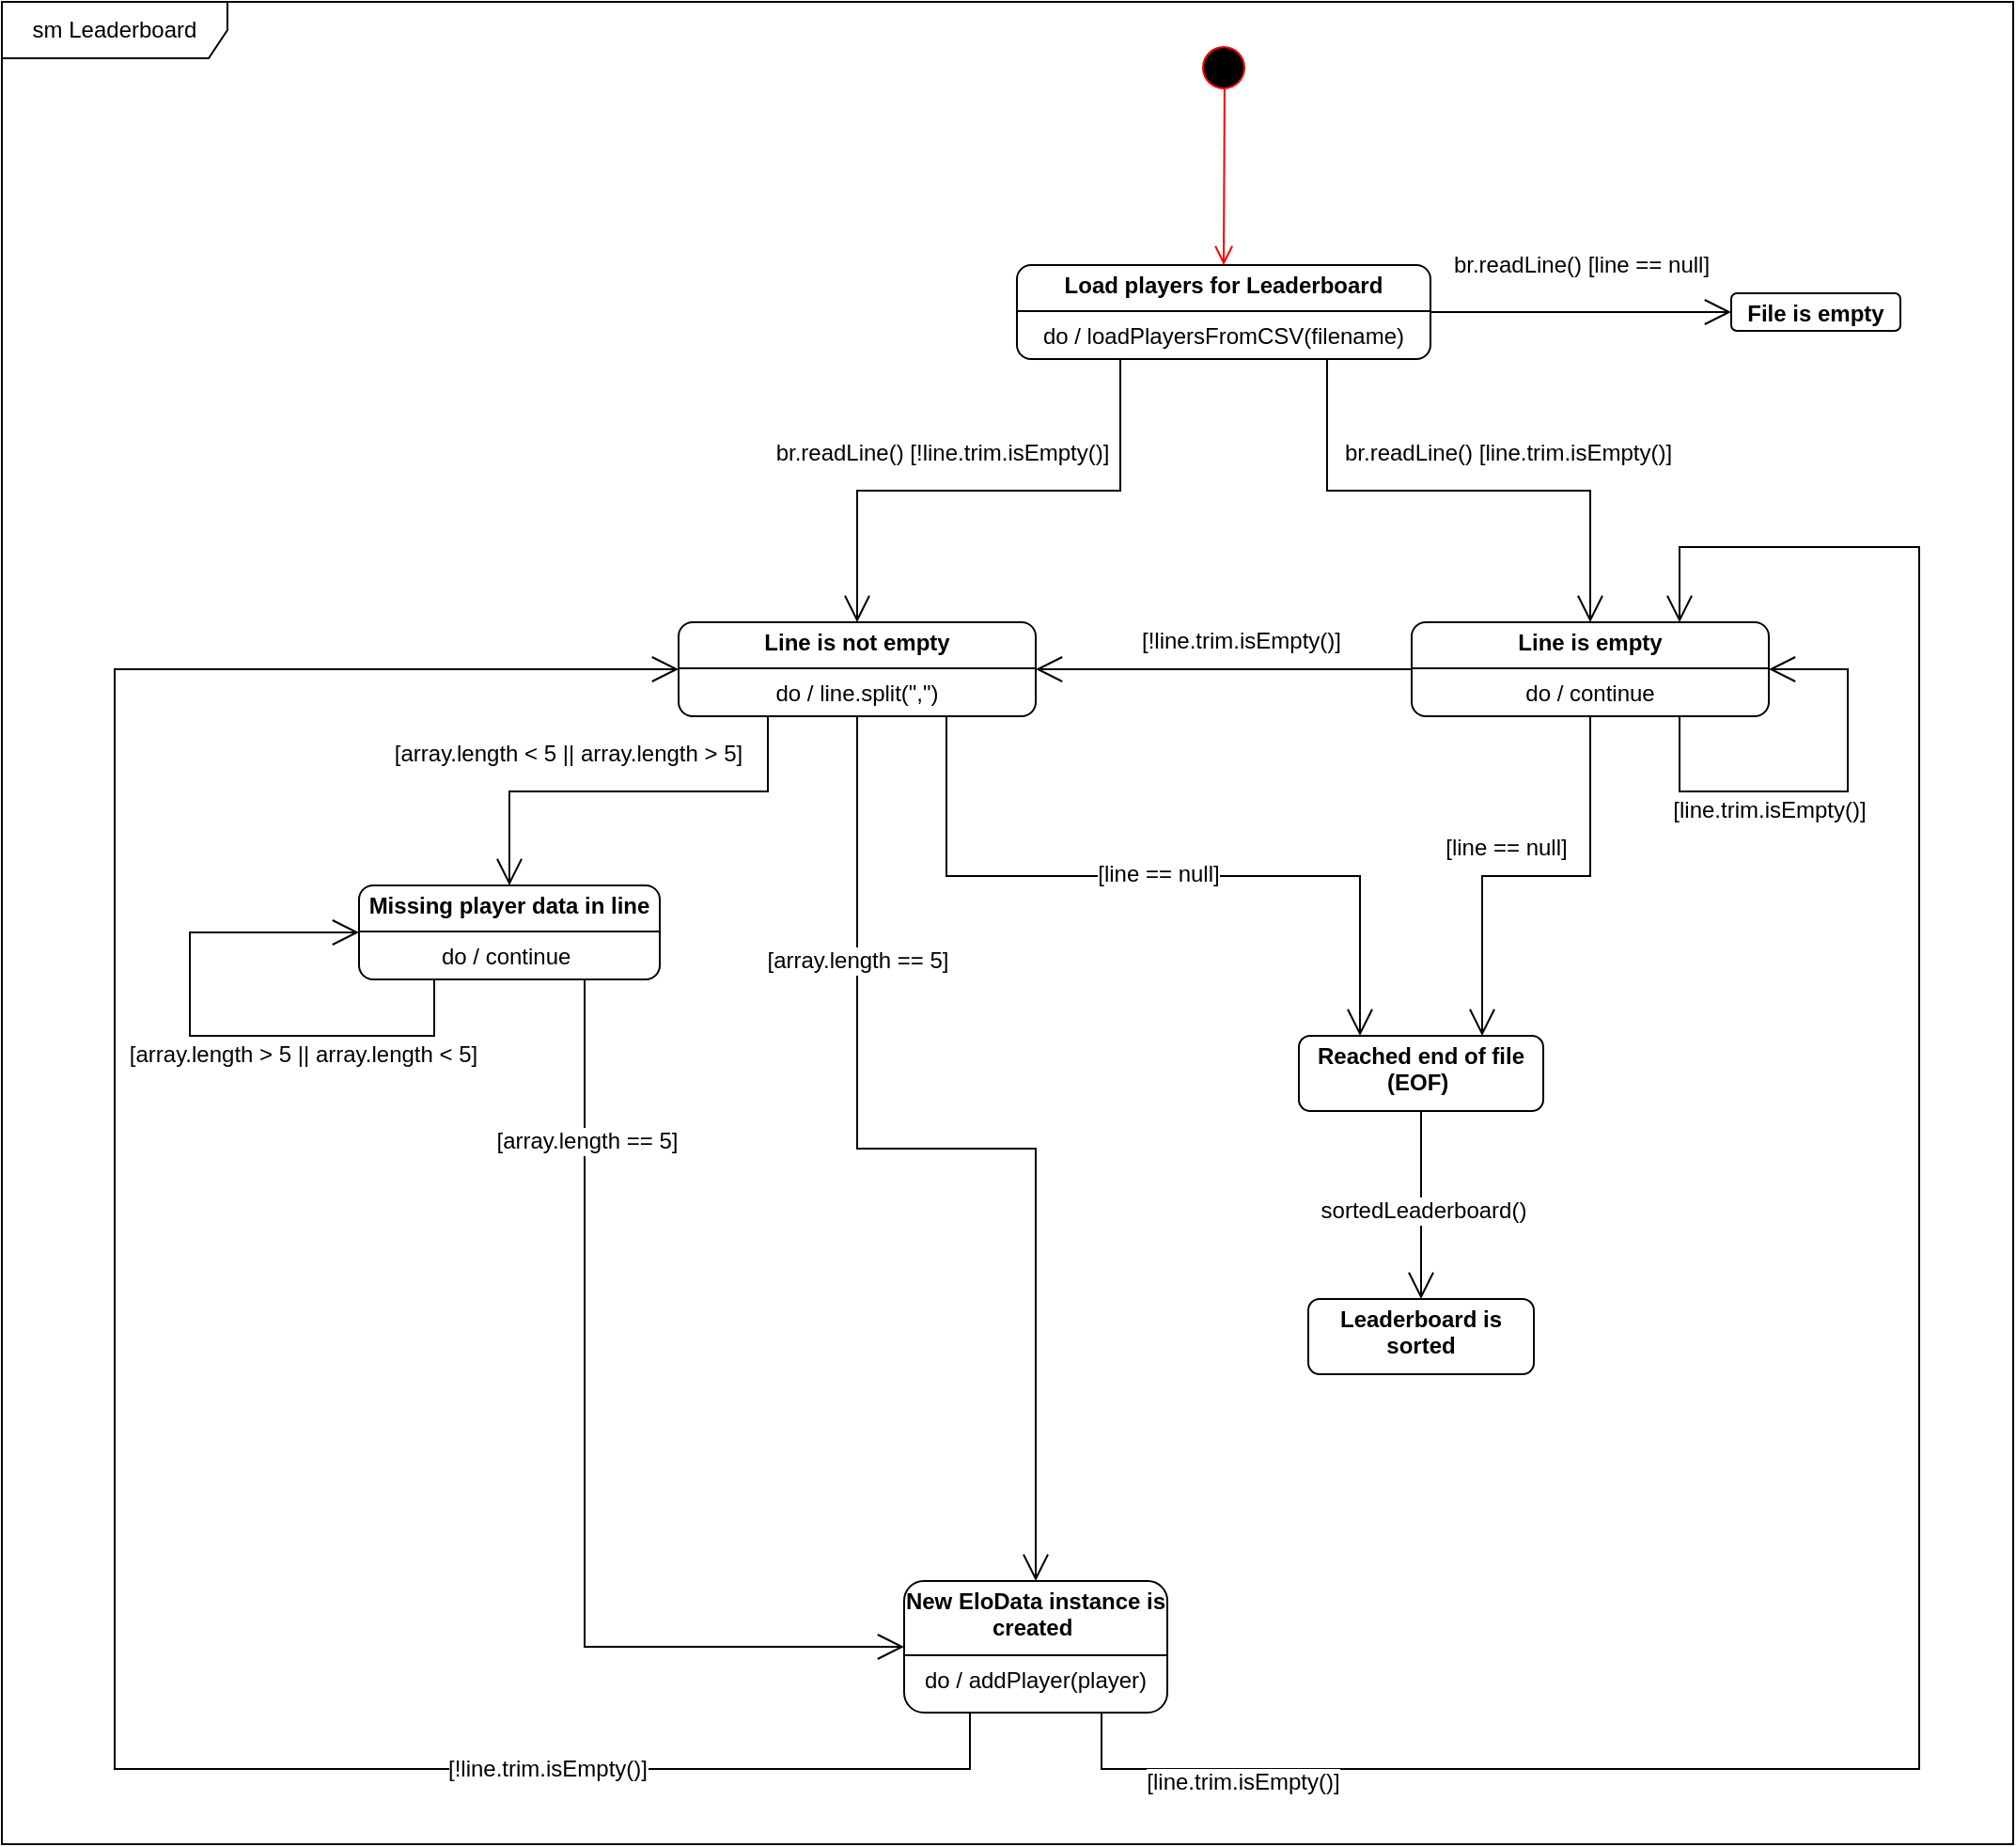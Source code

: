 <mxfile version="24.8.3">
  <diagram name="Page-1" id="8yHnxOyoxsymBT8GdeFe">
    <mxGraphModel dx="2224" dy="2378" grid="1" gridSize="10" guides="1" tooltips="1" connect="1" arrows="1" fold="1" page="0" pageScale="1" pageWidth="850" pageHeight="1100" math="0" shadow="0">
      <root>
        <mxCell id="0" />
        <mxCell id="1" parent="0" />
        <mxCell id="PLgZjWsrnCtM2MHi_RCp-1" value="&lt;p style=&quot;margin:0px;margin-top:4px;text-align:center;&quot;&gt;&lt;b&gt;Load players for Leaderboard&lt;/b&gt;&lt;/p&gt;&lt;hr size=&quot;1&quot; style=&quot;border-style:solid;&quot;&gt;&lt;div style=&quot;height:2px;&quot;&gt;do / loadPlayersFromCSV(filename)&lt;/div&gt;" style="verticalAlign=middle;align=middle;overflow=fill;html=1;whiteSpace=wrap;rounded=1;" vertex="1" parent="1">
          <mxGeometry x="-150" y="-110" width="220" height="50" as="geometry" />
        </mxCell>
        <mxCell id="PLgZjWsrnCtM2MHi_RCp-6" value="" style="ellipse;html=1;shape=startState;fillColor=#000000;strokeColor=#ff0000;" vertex="1" parent="1">
          <mxGeometry x="-55" y="-230" width="30" height="30" as="geometry" />
        </mxCell>
        <mxCell id="PLgZjWsrnCtM2MHi_RCp-7" value="" style="html=1;verticalAlign=bottom;endArrow=open;endSize=8;strokeColor=#ff0000;rounded=0;fontSize=12;entryX=0.5;entryY=0;entryDx=0;entryDy=0;exitX=0.515;exitY=0.866;exitDx=0;exitDy=0;exitPerimeter=0;" edge="1" source="PLgZjWsrnCtM2MHi_RCp-6" parent="1" target="PLgZjWsrnCtM2MHi_RCp-1">
          <mxGeometry relative="1" as="geometry">
            <mxPoint x="85" y="-140" as="targetPoint" />
          </mxGeometry>
        </mxCell>
        <mxCell id="PLgZjWsrnCtM2MHi_RCp-9" value="" style="endArrow=open;endFill=1;endSize=12;html=1;rounded=0;fontSize=12;exitX=0.25;exitY=1;exitDx=0;exitDy=0;entryX=0.5;entryY=0;entryDx=0;entryDy=0;edgeStyle=orthogonalEdgeStyle;" edge="1" parent="1" source="PLgZjWsrnCtM2MHi_RCp-1" target="PLgZjWsrnCtM2MHi_RCp-14">
          <mxGeometry width="160" relative="1" as="geometry">
            <mxPoint x="30" y="80" as="sourcePoint" />
            <mxPoint x="-55.0" y="100" as="targetPoint" />
          </mxGeometry>
        </mxCell>
        <mxCell id="PLgZjWsrnCtM2MHi_RCp-10" value="br.readLine() [!line.trim.isEmpty()]" style="edgeLabel;html=1;align=center;verticalAlign=middle;resizable=0;points=[];fontSize=12;" vertex="1" connectable="0" parent="PLgZjWsrnCtM2MHi_RCp-9">
          <mxGeometry x="-0.291" y="2" relative="1" as="geometry">
            <mxPoint x="-66" y="-22" as="offset" />
          </mxGeometry>
        </mxCell>
        <mxCell id="PLgZjWsrnCtM2MHi_RCp-11" value="" style="endArrow=open;endFill=1;endSize=12;html=1;rounded=0;fontSize=12;exitX=0.25;exitY=1;exitDx=0;exitDy=0;entryX=0.5;entryY=0;entryDx=0;entryDy=0;edgeStyle=orthogonalEdgeStyle;" edge="1" parent="1" source="PLgZjWsrnCtM2MHi_RCp-14" target="PLgZjWsrnCtM2MHi_RCp-18">
          <mxGeometry width="160" relative="1" as="geometry">
            <mxPoint x="-55.0" y="120" as="sourcePoint" />
            <mxPoint x="-5.0" y="330" as="targetPoint" />
            <Array as="points">
              <mxPoint x="-283" y="170" />
              <mxPoint x="-420" y="170" />
            </Array>
          </mxGeometry>
        </mxCell>
        <mxCell id="PLgZjWsrnCtM2MHi_RCp-22" value="[array.length &amp;lt; 5 || array.length &amp;gt; 5]" style="edgeLabel;html=1;align=center;verticalAlign=middle;resizable=0;points=[];fontSize=12;" vertex="1" connectable="0" parent="PLgZjWsrnCtM2MHi_RCp-11">
          <mxGeometry x="0.029" y="-3" relative="1" as="geometry">
            <mxPoint x="-30" y="-17" as="offset" />
          </mxGeometry>
        </mxCell>
        <mxCell id="PLgZjWsrnCtM2MHi_RCp-14" value="&lt;p style=&quot;margin:0px;margin-top:4px;text-align:center;&quot;&gt;&lt;b&gt;Line is not empty&lt;/b&gt;&lt;/p&gt;&lt;hr size=&quot;1&quot; style=&quot;border-style:solid;&quot;&gt;&lt;div style=&quot;height:2px;&quot;&gt;do / line.split(&quot;,&quot;)&lt;/div&gt;" style="verticalAlign=middle;align=middle;overflow=fill;html=1;whiteSpace=wrap;rounded=1;" vertex="1" parent="1">
          <mxGeometry x="-330" y="80" width="190" height="50" as="geometry" />
        </mxCell>
        <mxCell id="PLgZjWsrnCtM2MHi_RCp-18" value="&lt;p style=&quot;margin:0px;margin-top:4px;text-align:center;&quot;&gt;&lt;b&gt;Missing player data in line&lt;/b&gt;&lt;/p&gt;&lt;hr size=&quot;1&quot; style=&quot;border-style:solid;&quot;&gt;&lt;div style=&quot;height:2px;&quot;&gt;do / continue&amp;nbsp;&lt;/div&gt;" style="verticalAlign=middle;align=middle;overflow=fill;html=1;whiteSpace=wrap;rounded=1;" vertex="1" parent="1">
          <mxGeometry x="-500" y="220" width="160" height="50" as="geometry" />
        </mxCell>
        <mxCell id="PLgZjWsrnCtM2MHi_RCp-19" value="&lt;p style=&quot;margin:0px;margin-top:4px;text-align:center;&quot;&gt;&lt;b&gt;Line is empty&lt;/b&gt;&lt;/p&gt;&lt;hr size=&quot;1&quot; style=&quot;border-style:solid;&quot;&gt;&lt;div style=&quot;height:2px;&quot;&gt;do / continue&lt;/div&gt;" style="verticalAlign=middle;align=middle;overflow=fill;html=1;whiteSpace=wrap;rounded=1;" vertex="1" parent="1">
          <mxGeometry x="60" y="80" width="190" height="50" as="geometry" />
        </mxCell>
        <mxCell id="PLgZjWsrnCtM2MHi_RCp-20" value="" style="endArrow=open;endFill=1;endSize=12;html=1;rounded=0;fontSize=12;exitX=0.75;exitY=1;exitDx=0;exitDy=0;entryX=0.5;entryY=0;entryDx=0;entryDy=0;edgeStyle=orthogonalEdgeStyle;" edge="1" parent="1" source="PLgZjWsrnCtM2MHi_RCp-1" target="PLgZjWsrnCtM2MHi_RCp-19">
          <mxGeometry width="160" relative="1" as="geometry">
            <mxPoint x="150" y="30" as="sourcePoint" />
            <mxPoint x="310" y="30" as="targetPoint" />
            <Array as="points">
              <mxPoint x="15" y="10" />
              <mxPoint x="155" y="10" />
            </Array>
          </mxGeometry>
        </mxCell>
        <mxCell id="PLgZjWsrnCtM2MHi_RCp-21" value="br.readLine() [line.trim.isEmpty()]" style="edgeLabel;html=1;align=center;verticalAlign=middle;resizable=0;points=[];fontSize=12;" vertex="1" connectable="0" parent="PLgZjWsrnCtM2MHi_RCp-20">
          <mxGeometry x="-0.05" y="1" relative="1" as="geometry">
            <mxPoint x="33" y="-19" as="offset" />
          </mxGeometry>
        </mxCell>
        <mxCell id="PLgZjWsrnCtM2MHi_RCp-23" value="&lt;p style=&quot;margin:0px;margin-top:4px;text-align:center;&quot;&gt;&lt;b&gt;New EloData instance is created&amp;nbsp;&lt;/b&gt;&lt;/p&gt;&lt;hr size=&quot;1&quot; style=&quot;border-style:solid;&quot;&gt;&lt;div style=&quot;height:2px;&quot;&gt;do / addPlayer(player)&lt;/div&gt;" style="verticalAlign=middle;align=middle;overflow=fill;html=1;whiteSpace=wrap;rounded=1;" vertex="1" parent="1">
          <mxGeometry x="-210" y="590" width="140" height="70" as="geometry" />
        </mxCell>
        <mxCell id="PLgZjWsrnCtM2MHi_RCp-24" value="" style="endArrow=open;endFill=1;endSize=12;html=1;rounded=0;fontSize=12;exitX=0.5;exitY=1;exitDx=0;exitDy=0;entryX=0.5;entryY=0;entryDx=0;entryDy=0;edgeStyle=orthogonalEdgeStyle;" edge="1" parent="1" source="PLgZjWsrnCtM2MHi_RCp-14" target="PLgZjWsrnCtM2MHi_RCp-23">
          <mxGeometry width="160" relative="1" as="geometry">
            <mxPoint x="-30" y="240" as="sourcePoint" />
            <mxPoint x="130" y="240" as="targetPoint" />
          </mxGeometry>
        </mxCell>
        <mxCell id="PLgZjWsrnCtM2MHi_RCp-25" value="[array.length == 5]" style="edgeLabel;html=1;align=center;verticalAlign=middle;resizable=0;points=[];fontSize=12;" vertex="1" connectable="0" parent="PLgZjWsrnCtM2MHi_RCp-24">
          <mxGeometry x="-0.001" y="1" relative="1" as="geometry">
            <mxPoint x="-47" y="-99" as="offset" />
          </mxGeometry>
        </mxCell>
        <mxCell id="PLgZjWsrnCtM2MHi_RCp-26" value="" style="endArrow=open;endFill=1;endSize=12;html=1;rounded=0;fontSize=12;exitX=0.75;exitY=1;exitDx=0;exitDy=0;edgeStyle=orthogonalEdgeStyle;entryX=1;entryY=0.5;entryDx=0;entryDy=0;" edge="1" parent="1" source="PLgZjWsrnCtM2MHi_RCp-19" target="PLgZjWsrnCtM2MHi_RCp-19">
          <mxGeometry width="160" relative="1" as="geometry">
            <mxPoint x="280" y="210" as="sourcePoint" />
            <mxPoint x="460" y="50" as="targetPoint" />
            <Array as="points">
              <mxPoint x="203" y="170" />
              <mxPoint x="292" y="170" />
              <mxPoint x="292" y="105" />
            </Array>
          </mxGeometry>
        </mxCell>
        <mxCell id="PLgZjWsrnCtM2MHi_RCp-30" value="[line.trim.isEmpty()]" style="edgeLabel;html=1;align=center;verticalAlign=middle;resizable=0;points=[];fontSize=12;" vertex="1" connectable="0" parent="PLgZjWsrnCtM2MHi_RCp-26">
          <mxGeometry x="-0.272" y="-3" relative="1" as="geometry">
            <mxPoint x="1" y="7" as="offset" />
          </mxGeometry>
        </mxCell>
        <mxCell id="PLgZjWsrnCtM2MHi_RCp-28" value="" style="endArrow=open;endFill=1;endSize=12;html=1;rounded=0;fontSize=12;curved=1;exitX=0;exitY=0.5;exitDx=0;exitDy=0;entryX=1;entryY=0.5;entryDx=0;entryDy=0;" edge="1" parent="1" source="PLgZjWsrnCtM2MHi_RCp-19" target="PLgZjWsrnCtM2MHi_RCp-14">
          <mxGeometry width="160" relative="1" as="geometry">
            <mxPoint x="70" y="220" as="sourcePoint" />
            <mxPoint x="230" y="220" as="targetPoint" />
          </mxGeometry>
        </mxCell>
        <mxCell id="PLgZjWsrnCtM2MHi_RCp-29" value="[!line.trim.isEmpty()]" style="edgeLabel;html=1;align=center;verticalAlign=middle;resizable=0;points=[];fontSize=12;" vertex="1" connectable="0" parent="PLgZjWsrnCtM2MHi_RCp-28">
          <mxGeometry x="0.118" y="-3" relative="1" as="geometry">
            <mxPoint x="21" y="-12" as="offset" />
          </mxGeometry>
        </mxCell>
        <mxCell id="PLgZjWsrnCtM2MHi_RCp-31" value="" style="endArrow=open;endFill=1;endSize=12;html=1;rounded=0;fontSize=12;exitX=0.25;exitY=1;exitDx=0;exitDy=0;edgeStyle=orthogonalEdgeStyle;entryX=0;entryY=0.5;entryDx=0;entryDy=0;" edge="1" parent="1" source="PLgZjWsrnCtM2MHi_RCp-18" target="PLgZjWsrnCtM2MHi_RCp-18">
          <mxGeometry width="160" relative="1" as="geometry">
            <mxPoint x="-130" y="489.05" as="sourcePoint" />
            <mxPoint x="-320" y="350" as="targetPoint" />
            <Array as="points">
              <mxPoint x="-460" y="300" />
              <mxPoint x="-590" y="300" />
              <mxPoint x="-590" y="245" />
            </Array>
          </mxGeometry>
        </mxCell>
        <mxCell id="PLgZjWsrnCtM2MHi_RCp-32" value="[array.length &amp;gt; 5 || array.length &amp;lt; 5]" style="edgeLabel;html=1;align=center;verticalAlign=middle;resizable=0;points=[];fontSize=12;" vertex="1" connectable="0" parent="PLgZjWsrnCtM2MHi_RCp-31">
          <mxGeometry x="-0.318" relative="1" as="geometry">
            <mxPoint x="4" y="10" as="offset" />
          </mxGeometry>
        </mxCell>
        <mxCell id="PLgZjWsrnCtM2MHi_RCp-33" value="" style="endArrow=open;endFill=1;endSize=12;html=1;rounded=0;fontSize=12;exitX=0.75;exitY=1;exitDx=0;exitDy=0;entryX=0;entryY=0.5;entryDx=0;entryDy=0;edgeStyle=orthogonalEdgeStyle;" edge="1" parent="1" source="PLgZjWsrnCtM2MHi_RCp-18" target="PLgZjWsrnCtM2MHi_RCp-23">
          <mxGeometry width="160" relative="1" as="geometry">
            <mxPoint x="-110" y="510" as="sourcePoint" />
            <mxPoint x="50" y="510" as="targetPoint" />
          </mxGeometry>
        </mxCell>
        <mxCell id="PLgZjWsrnCtM2MHi_RCp-34" value="[array.length == 5]" style="edgeLabel;html=1;align=center;verticalAlign=middle;resizable=0;points=[];fontSize=12;" vertex="1" connectable="0" parent="PLgZjWsrnCtM2MHi_RCp-33">
          <mxGeometry x="-0.017" y="1" relative="1" as="geometry">
            <mxPoint y="-172" as="offset" />
          </mxGeometry>
        </mxCell>
        <mxCell id="PLgZjWsrnCtM2MHi_RCp-35" value="&lt;p style=&quot;margin:0px;margin-top:4px;text-align:center;&quot;&gt;&lt;b&gt;File is empty&lt;/b&gt;&lt;/p&gt;" style="verticalAlign=middle;align=middle;overflow=fill;html=1;whiteSpace=wrap;rounded=1;" vertex="1" parent="1">
          <mxGeometry x="230" y="-95" width="90" height="20" as="geometry" />
        </mxCell>
        <mxCell id="PLgZjWsrnCtM2MHi_RCp-36" value="" style="endArrow=open;endFill=1;endSize=12;html=1;rounded=0;fontSize=12;curved=1;exitX=1;exitY=0.5;exitDx=0;exitDy=0;entryX=0;entryY=0.5;entryDx=0;entryDy=0;" edge="1" parent="1" source="PLgZjWsrnCtM2MHi_RCp-1" target="PLgZjWsrnCtM2MHi_RCp-35">
          <mxGeometry width="160" relative="1" as="geometry">
            <mxPoint x="90" y="260" as="sourcePoint" />
            <mxPoint x="250" y="260" as="targetPoint" />
          </mxGeometry>
        </mxCell>
        <mxCell id="PLgZjWsrnCtM2MHi_RCp-37" value="br.readLine() [line == null]" style="edgeLabel;html=1;align=center;verticalAlign=middle;resizable=0;points=[];fontSize=12;" vertex="1" connectable="0" parent="PLgZjWsrnCtM2MHi_RCp-36">
          <mxGeometry x="0.003" y="3" relative="1" as="geometry">
            <mxPoint y="-22" as="offset" />
          </mxGeometry>
        </mxCell>
        <mxCell id="PLgZjWsrnCtM2MHi_RCp-38" value="&lt;p style=&quot;margin:0px;margin-top:4px;text-align:center;&quot;&gt;&lt;b&gt;Reached end of file (EOF)&amp;nbsp;&lt;/b&gt;&lt;/p&gt;&lt;div style=&quot;height:2px;&quot;&gt;&lt;br&gt;&lt;/div&gt;" style="verticalAlign=middle;align=middle;overflow=fill;html=1;whiteSpace=wrap;rounded=1;" vertex="1" parent="1">
          <mxGeometry y="300" width="130" height="40" as="geometry" />
        </mxCell>
        <mxCell id="PLgZjWsrnCtM2MHi_RCp-39" value="" style="endArrow=open;endFill=1;endSize=12;html=1;rounded=0;fontSize=12;exitX=0.25;exitY=1;exitDx=0;exitDy=0;entryX=0;entryY=0.5;entryDx=0;entryDy=0;edgeStyle=orthogonalEdgeStyle;" edge="1" parent="1" source="PLgZjWsrnCtM2MHi_RCp-23" target="PLgZjWsrnCtM2MHi_RCp-14">
          <mxGeometry width="160" relative="1" as="geometry">
            <mxPoint x="20" y="290" as="sourcePoint" />
            <mxPoint x="180" y="290" as="targetPoint" />
            <Array as="points">
              <mxPoint x="-175" y="690" />
              <mxPoint x="-630" y="690" />
              <mxPoint x="-630" y="105" />
            </Array>
          </mxGeometry>
        </mxCell>
        <mxCell id="PLgZjWsrnCtM2MHi_RCp-40" value="[!line.trim.isEmpty()]" style="edgeLabel;html=1;align=center;verticalAlign=middle;resizable=0;points=[];fontSize=12;" vertex="1" connectable="0" parent="PLgZjWsrnCtM2MHi_RCp-39">
          <mxGeometry x="-0.005" relative="1" as="geometry">
            <mxPoint x="230" y="196" as="offset" />
          </mxGeometry>
        </mxCell>
        <mxCell id="PLgZjWsrnCtM2MHi_RCp-41" value="" style="endArrow=open;endFill=1;endSize=12;html=1;rounded=0;fontSize=12;exitX=0.75;exitY=1;exitDx=0;exitDy=0;entryX=0.75;entryY=0;entryDx=0;entryDy=0;edgeStyle=orthogonalEdgeStyle;" edge="1" parent="1" source="PLgZjWsrnCtM2MHi_RCp-23" target="PLgZjWsrnCtM2MHi_RCp-19">
          <mxGeometry width="160" relative="1" as="geometry">
            <mxPoint x="30" y="290" as="sourcePoint" />
            <mxPoint x="190" y="290" as="targetPoint" />
            <Array as="points">
              <mxPoint x="-105" y="690" />
              <mxPoint x="330" y="690" />
              <mxPoint x="330" y="40" />
              <mxPoint x="202" y="40" />
            </Array>
          </mxGeometry>
        </mxCell>
        <mxCell id="PLgZjWsrnCtM2MHi_RCp-43" value="[line.trim.isEmpty()]" style="edgeLabel;html=1;align=center;verticalAlign=middle;resizable=0;points=[];fontSize=12;" vertex="1" connectable="0" parent="PLgZjWsrnCtM2MHi_RCp-41">
          <mxGeometry x="0.048" y="2" relative="1" as="geometry">
            <mxPoint x="-358" y="214" as="offset" />
          </mxGeometry>
        </mxCell>
        <mxCell id="PLgZjWsrnCtM2MHi_RCp-44" value="" style="endArrow=open;endFill=1;endSize=12;html=1;rounded=0;fontSize=12;exitX=0.75;exitY=1;exitDx=0;exitDy=0;entryX=0.25;entryY=0;entryDx=0;entryDy=0;edgeStyle=orthogonalEdgeStyle;" edge="1" parent="1" source="PLgZjWsrnCtM2MHi_RCp-14" target="PLgZjWsrnCtM2MHi_RCp-38">
          <mxGeometry width="160" relative="1" as="geometry">
            <mxPoint x="-10" y="240" as="sourcePoint" />
            <mxPoint x="237.5" y="320" as="targetPoint" />
          </mxGeometry>
        </mxCell>
        <mxCell id="PLgZjWsrnCtM2MHi_RCp-45" value="[line == null]" style="edgeLabel;html=1;align=center;verticalAlign=middle;resizable=0;points=[];fontSize=12;" vertex="1" connectable="0" parent="PLgZjWsrnCtM2MHi_RCp-44">
          <mxGeometry x="0.012" y="1" relative="1" as="geometry">
            <mxPoint as="offset" />
          </mxGeometry>
        </mxCell>
        <mxCell id="PLgZjWsrnCtM2MHi_RCp-46" value="" style="endArrow=open;endFill=1;endSize=12;html=1;rounded=0;fontSize=12;exitX=0.5;exitY=1;exitDx=0;exitDy=0;entryX=0.75;entryY=0;entryDx=0;entryDy=0;edgeStyle=orthogonalEdgeStyle;" edge="1" parent="1" source="PLgZjWsrnCtM2MHi_RCp-19" target="PLgZjWsrnCtM2MHi_RCp-38">
          <mxGeometry width="160" relative="1" as="geometry">
            <mxPoint x="40" y="290" as="sourcePoint" />
            <mxPoint x="200" y="290" as="targetPoint" />
          </mxGeometry>
        </mxCell>
        <mxCell id="PLgZjWsrnCtM2MHi_RCp-47" value="[line == null]" style="edgeLabel;html=1;align=center;verticalAlign=middle;resizable=0;points=[];fontSize=12;" vertex="1" connectable="0" parent="PLgZjWsrnCtM2MHi_RCp-46">
          <mxGeometry x="0.001" y="2" relative="1" as="geometry">
            <mxPoint x="-16" y="-17" as="offset" />
          </mxGeometry>
        </mxCell>
        <mxCell id="PLgZjWsrnCtM2MHi_RCp-48" value="&lt;p style=&quot;margin:0px;margin-top:4px;text-align:center;&quot;&gt;&lt;b&gt;Leaderboard is sorted&lt;/b&gt;&lt;/p&gt;" style="verticalAlign=middle;align=middle;overflow=fill;html=1;whiteSpace=wrap;rounded=1;" vertex="1" parent="1">
          <mxGeometry x="5" y="440" width="120" height="40" as="geometry" />
        </mxCell>
        <mxCell id="PLgZjWsrnCtM2MHi_RCp-49" value="" style="endArrow=open;endFill=1;endSize=12;html=1;rounded=0;fontSize=12;curved=1;exitX=0.5;exitY=1;exitDx=0;exitDy=0;entryX=0.5;entryY=0;entryDx=0;entryDy=0;" edge="1" parent="1" source="PLgZjWsrnCtM2MHi_RCp-38" target="PLgZjWsrnCtM2MHi_RCp-48">
          <mxGeometry width="160" relative="1" as="geometry">
            <mxPoint x="40" y="290" as="sourcePoint" />
            <mxPoint x="200" y="290" as="targetPoint" />
          </mxGeometry>
        </mxCell>
        <mxCell id="PLgZjWsrnCtM2MHi_RCp-50" value="sortedLeaderboard()" style="edgeLabel;html=1;align=center;verticalAlign=middle;resizable=0;points=[];fontSize=12;" vertex="1" connectable="0" parent="PLgZjWsrnCtM2MHi_RCp-49">
          <mxGeometry x="0.056" y="1" relative="1" as="geometry">
            <mxPoint as="offset" />
          </mxGeometry>
        </mxCell>
        <mxCell id="PLgZjWsrnCtM2MHi_RCp-51" value="sm Leaderboard" style="shape=umlFrame;whiteSpace=wrap;html=1;pointerEvents=0;width=120;height=30;" vertex="1" parent="1">
          <mxGeometry x="-690" y="-250" width="1070" height="980" as="geometry" />
        </mxCell>
      </root>
    </mxGraphModel>
  </diagram>
</mxfile>
